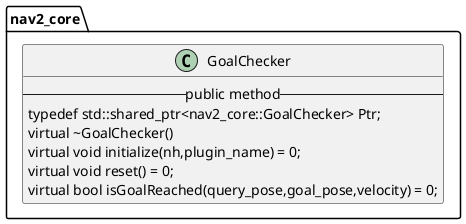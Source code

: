 @startuml
'https://plantuml.com/class-diagram
namespace nav2_core{
class GoalChecker{
-- public method --
typedef std::shared_ptr<nav2_core::GoalChecker> Ptr;
virtual ~GoalChecker()
virtual void initialize(nh,plugin_name) = 0;
virtual void reset() = 0;
virtual bool isGoalReached(query_pose,goal_pose,velocity) = 0;
}
}
@enduml